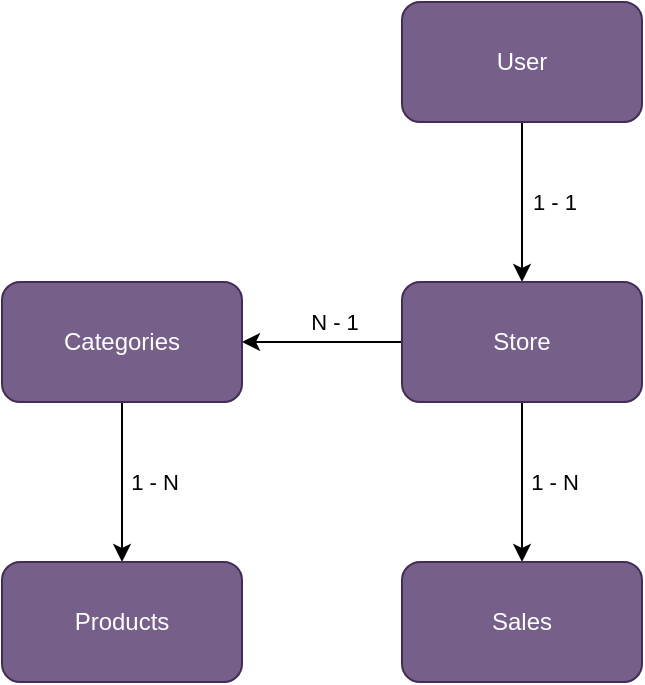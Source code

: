 <mxfile>
    <diagram id="MiBzjSWzt1gnMagRgnXm" name="Page-1">
        <mxGraphModel dx="1054" dy="609" grid="1" gridSize="10" guides="1" tooltips="1" connect="1" arrows="1" fold="1" page="1" pageScale="1" pageWidth="827" pageHeight="1169" math="0" shadow="0">
            <root>
                <mxCell id="0"/>
                <mxCell id="1" parent="0"/>
                <mxCell id="4" value="" style="edgeStyle=none;html=1;" edge="1" parent="1" source="2" target="3">
                    <mxGeometry relative="1" as="geometry"/>
                </mxCell>
                <mxCell id="11" value="1 - 1" style="edgeLabel;html=1;align=center;verticalAlign=middle;resizable=0;points=[];" vertex="1" connectable="0" parent="4">
                    <mxGeometry x="-0.537" y="2" relative="1" as="geometry">
                        <mxPoint x="14" y="21" as="offset"/>
                    </mxGeometry>
                </mxCell>
                <mxCell id="2" value="User" style="rounded=1;whiteSpace=wrap;html=1;fillColor=#76608a;fontColor=#ffffff;strokeColor=#432D57;glass=0;shadow=0;sketch=0;" vertex="1" parent="1">
                    <mxGeometry x="354" y="100" width="120" height="60" as="geometry"/>
                </mxCell>
                <mxCell id="6" value="" style="edgeStyle=none;html=1;" edge="1" parent="1" source="3" target="5">
                    <mxGeometry relative="1" as="geometry"/>
                </mxCell>
                <mxCell id="12" value="N - 1" style="edgeLabel;html=1;align=center;verticalAlign=middle;resizable=0;points=[];" vertex="1" connectable="0" parent="6">
                    <mxGeometry x="-0.363" y="3" relative="1" as="geometry">
                        <mxPoint x="-9" y="-13" as="offset"/>
                    </mxGeometry>
                </mxCell>
                <mxCell id="10" value="" style="edgeStyle=none;html=1;" edge="1" parent="1" source="3" target="9">
                    <mxGeometry relative="1" as="geometry"/>
                </mxCell>
                <mxCell id="16" value="1 - N" style="edgeLabel;html=1;align=center;verticalAlign=middle;resizable=0;points=[];" vertex="1" connectable="0" parent="10">
                    <mxGeometry x="0.242" y="2" relative="1" as="geometry">
                        <mxPoint x="14" y="-10" as="offset"/>
                    </mxGeometry>
                </mxCell>
                <mxCell id="3" value="Store&lt;br&gt;" style="rounded=1;whiteSpace=wrap;html=1;fillColor=#76608a;fontColor=#ffffff;strokeColor=#432D57;" vertex="1" parent="1">
                    <mxGeometry x="354" y="240" width="120" height="60" as="geometry"/>
                </mxCell>
                <mxCell id="8" value="" style="edgeStyle=none;html=1;" edge="1" parent="1" source="5" target="7">
                    <mxGeometry relative="1" as="geometry"/>
                </mxCell>
                <mxCell id="14" value="1 - N" style="edgeLabel;html=1;align=center;verticalAlign=middle;resizable=0;points=[];" vertex="1" connectable="0" parent="8">
                    <mxGeometry x="0.288" y="3" relative="1" as="geometry">
                        <mxPoint x="13" y="-12" as="offset"/>
                    </mxGeometry>
                </mxCell>
                <mxCell id="5" value="Categories&lt;br&gt;" style="rounded=1;whiteSpace=wrap;html=1;fillColor=#76608a;fontColor=#ffffff;strokeColor=#432D57;glass=0;shadow=0;sketch=0;" vertex="1" parent="1">
                    <mxGeometry x="154" y="240" width="120" height="60" as="geometry"/>
                </mxCell>
                <mxCell id="7" value="Products" style="rounded=1;whiteSpace=wrap;html=1;fillColor=#76608a;fontColor=#ffffff;strokeColor=#432D57;glass=0;shadow=0;sketch=0;" vertex="1" parent="1">
                    <mxGeometry x="154" y="380" width="120" height="60" as="geometry"/>
                </mxCell>
                <mxCell id="9" value="Sales&lt;br&gt;" style="rounded=1;whiteSpace=wrap;html=1;fillColor=#76608a;fontColor=#ffffff;strokeColor=#432D57;glass=0;shadow=0;sketch=0;" vertex="1" parent="1">
                    <mxGeometry x="354" y="380" width="120" height="60" as="geometry"/>
                </mxCell>
            </root>
        </mxGraphModel>
    </diagram>
</mxfile>